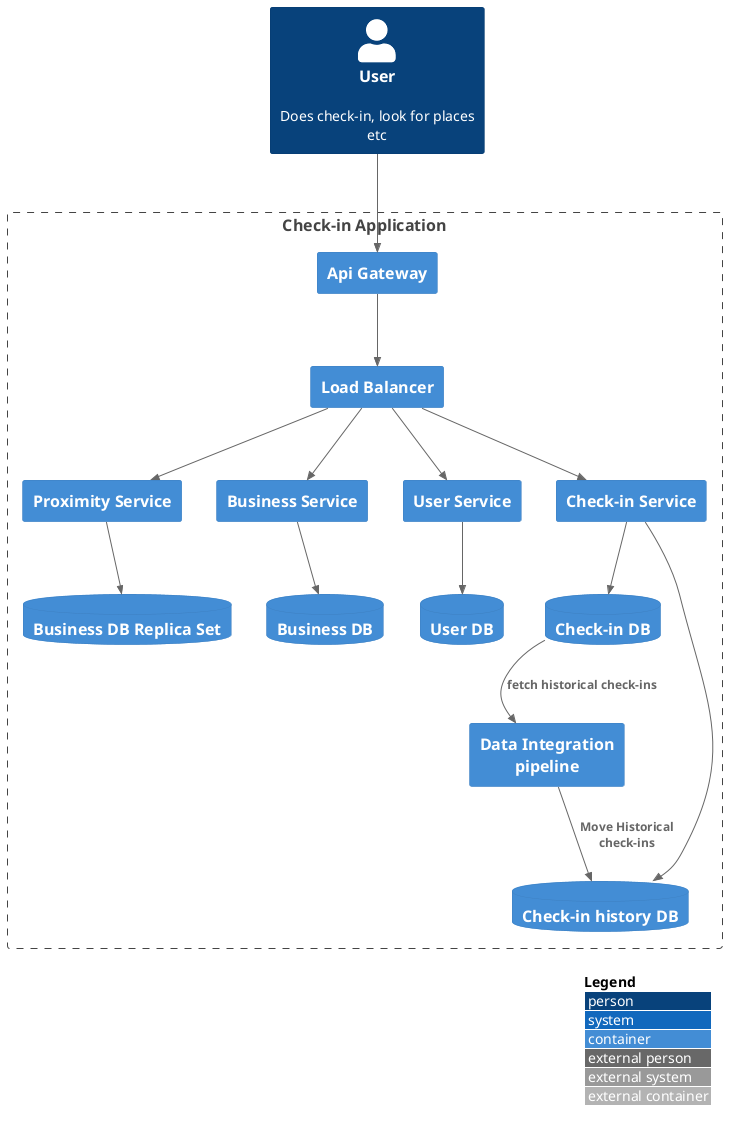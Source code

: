 @startuml
!include <C4/C4_Container>

Person(user, "User", "Does check-in, look for places etc")
Boundary(app, "Check-in Application"){
    Container(proximityService, "Proximity Service")
    Container(businessService, "Business Service")
    ContainerDb(BusinessDB, "Business DB")
    ContainerDb(BusinessDBReplica, "Business DB Replica Set")
    Container(userService, "User Service")
    ContainerDb(UserDB, "User DB")
    Container(checkInService, "Check-in Service")
    ContainerDb(CheckInDB, "Check-in DB")
    ContainerDb(checkHistoryDB, "Check-in history DB")
    Container(dis, "Data Integration pipeline")

    Container(gateway, "Api Gateway")
    Container(loadbalancer, "Load Balancer")
}

Rel(proximityService, BusinessDBReplica, "")
Rel(businessService, BusinessDB, "")
Rel(checkInService, CheckInDB, "")
Rel(checkInService, checkHistoryDB, "")
Rel(CheckInDB, dis, "fetch historical check-ins")
Rel(dis, checkHistoryDB, "Move Historical check-ins")
Rel(userService, UserDB, "")

Rel(gateway, loadbalancer, "")
Rel(loadbalancer, businessService, "")
Rel(loadbalancer, userService, "")
Rel(loadbalancer, checkInService, "")
Rel(loadbalancer, proximityService, "")
Rel(user, gateway, "")
LAYOUT_WITH_LEGEND()
@enduml